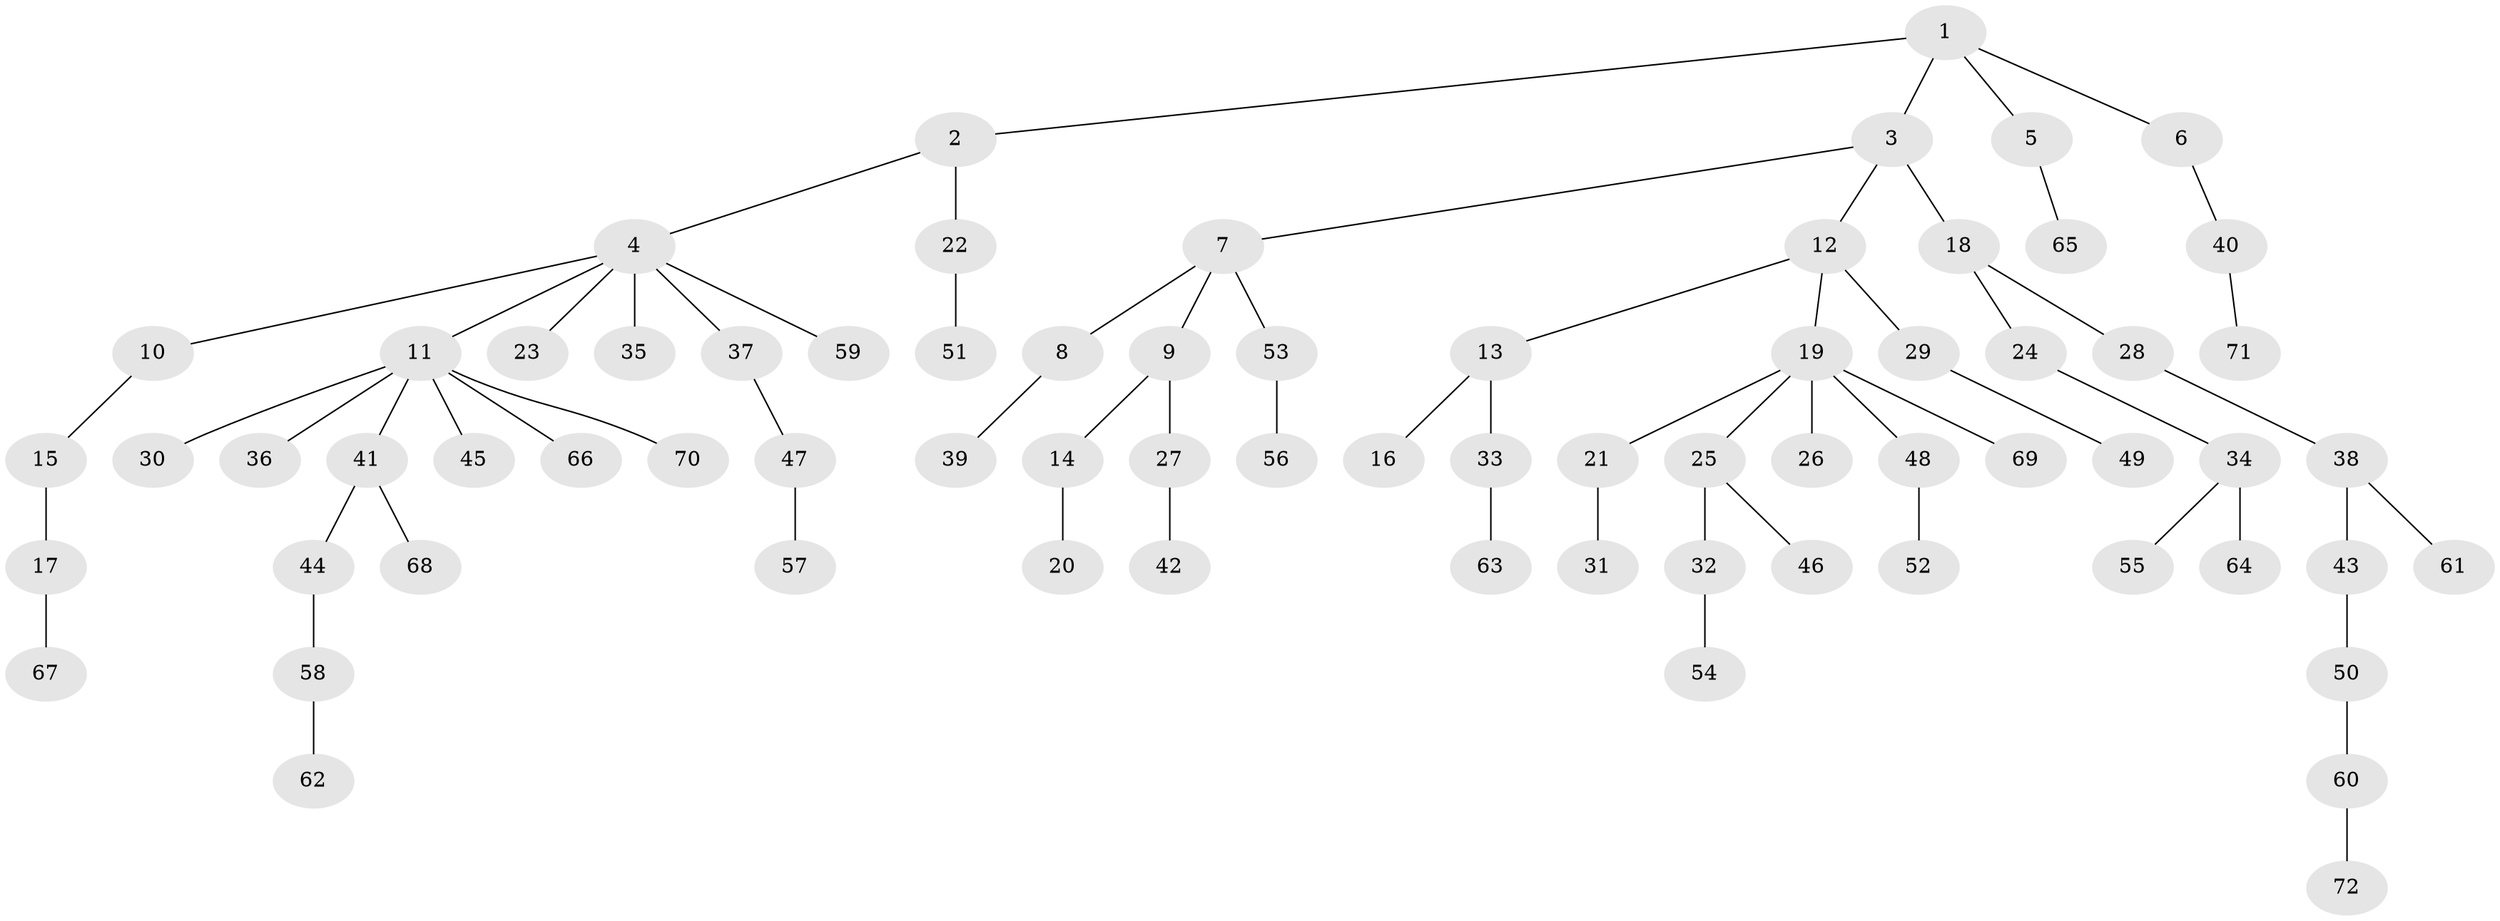 // Generated by graph-tools (version 1.1) at 2025/02/03/09/25 03:02:25]
// undirected, 72 vertices, 71 edges
graph export_dot {
graph [start="1"]
  node [color=gray90,style=filled];
  1;
  2;
  3;
  4;
  5;
  6;
  7;
  8;
  9;
  10;
  11;
  12;
  13;
  14;
  15;
  16;
  17;
  18;
  19;
  20;
  21;
  22;
  23;
  24;
  25;
  26;
  27;
  28;
  29;
  30;
  31;
  32;
  33;
  34;
  35;
  36;
  37;
  38;
  39;
  40;
  41;
  42;
  43;
  44;
  45;
  46;
  47;
  48;
  49;
  50;
  51;
  52;
  53;
  54;
  55;
  56;
  57;
  58;
  59;
  60;
  61;
  62;
  63;
  64;
  65;
  66;
  67;
  68;
  69;
  70;
  71;
  72;
  1 -- 2;
  1 -- 3;
  1 -- 5;
  1 -- 6;
  2 -- 4;
  2 -- 22;
  3 -- 7;
  3 -- 12;
  3 -- 18;
  4 -- 10;
  4 -- 11;
  4 -- 23;
  4 -- 35;
  4 -- 37;
  4 -- 59;
  5 -- 65;
  6 -- 40;
  7 -- 8;
  7 -- 9;
  7 -- 53;
  8 -- 39;
  9 -- 14;
  9 -- 27;
  10 -- 15;
  11 -- 30;
  11 -- 36;
  11 -- 41;
  11 -- 45;
  11 -- 66;
  11 -- 70;
  12 -- 13;
  12 -- 19;
  12 -- 29;
  13 -- 16;
  13 -- 33;
  14 -- 20;
  15 -- 17;
  17 -- 67;
  18 -- 24;
  18 -- 28;
  19 -- 21;
  19 -- 25;
  19 -- 26;
  19 -- 48;
  19 -- 69;
  21 -- 31;
  22 -- 51;
  24 -- 34;
  25 -- 32;
  25 -- 46;
  27 -- 42;
  28 -- 38;
  29 -- 49;
  32 -- 54;
  33 -- 63;
  34 -- 55;
  34 -- 64;
  37 -- 47;
  38 -- 43;
  38 -- 61;
  40 -- 71;
  41 -- 44;
  41 -- 68;
  43 -- 50;
  44 -- 58;
  47 -- 57;
  48 -- 52;
  50 -- 60;
  53 -- 56;
  58 -- 62;
  60 -- 72;
}
